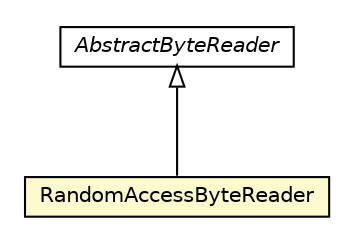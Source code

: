 #!/usr/local/bin/dot
#
# Class diagram 
# Generated by UMLGraph version 5.1 (http://www.umlgraph.org/)
#

digraph G {
	edge [fontname="Helvetica",fontsize=10,labelfontname="Helvetica",labelfontsize=10];
	node [fontname="Helvetica",fontsize=10,shape=plaintext];
	nodesep=0.25;
	ranksep=0.5;
	// uk.gov.nationalarchives.droid.binFileReader.AbstractByteReader
	c1736 [label=<<table title="uk.gov.nationalarchives.droid.binFileReader.AbstractByteReader" border="0" cellborder="1" cellspacing="0" cellpadding="2" port="p" href="./AbstractByteReader.html">
		<tr><td><table border="0" cellspacing="0" cellpadding="1">
<tr><td align="center" balign="center"><font face="Helvetica-Oblique"> AbstractByteReader </font></td></tr>
		</table></td></tr>
		</table>>, fontname="Helvetica", fontcolor="black", fontsize=10.0];
	// uk.gov.nationalarchives.droid.binFileReader.RandomAccessByteReader
	c1737 [label=<<table title="uk.gov.nationalarchives.droid.binFileReader.RandomAccessByteReader" border="0" cellborder="1" cellspacing="0" cellpadding="2" port="p" bgcolor="lemonChiffon" href="./RandomAccessByteReader.html">
		<tr><td><table border="0" cellspacing="0" cellpadding="1">
<tr><td align="center" balign="center"> RandomAccessByteReader </td></tr>
		</table></td></tr>
		</table>>, fontname="Helvetica", fontcolor="black", fontsize=10.0];
	//uk.gov.nationalarchives.droid.binFileReader.RandomAccessByteReader extends uk.gov.nationalarchives.droid.binFileReader.AbstractByteReader
	c1736:p -> c1737:p [dir=back,arrowtail=empty];
}

